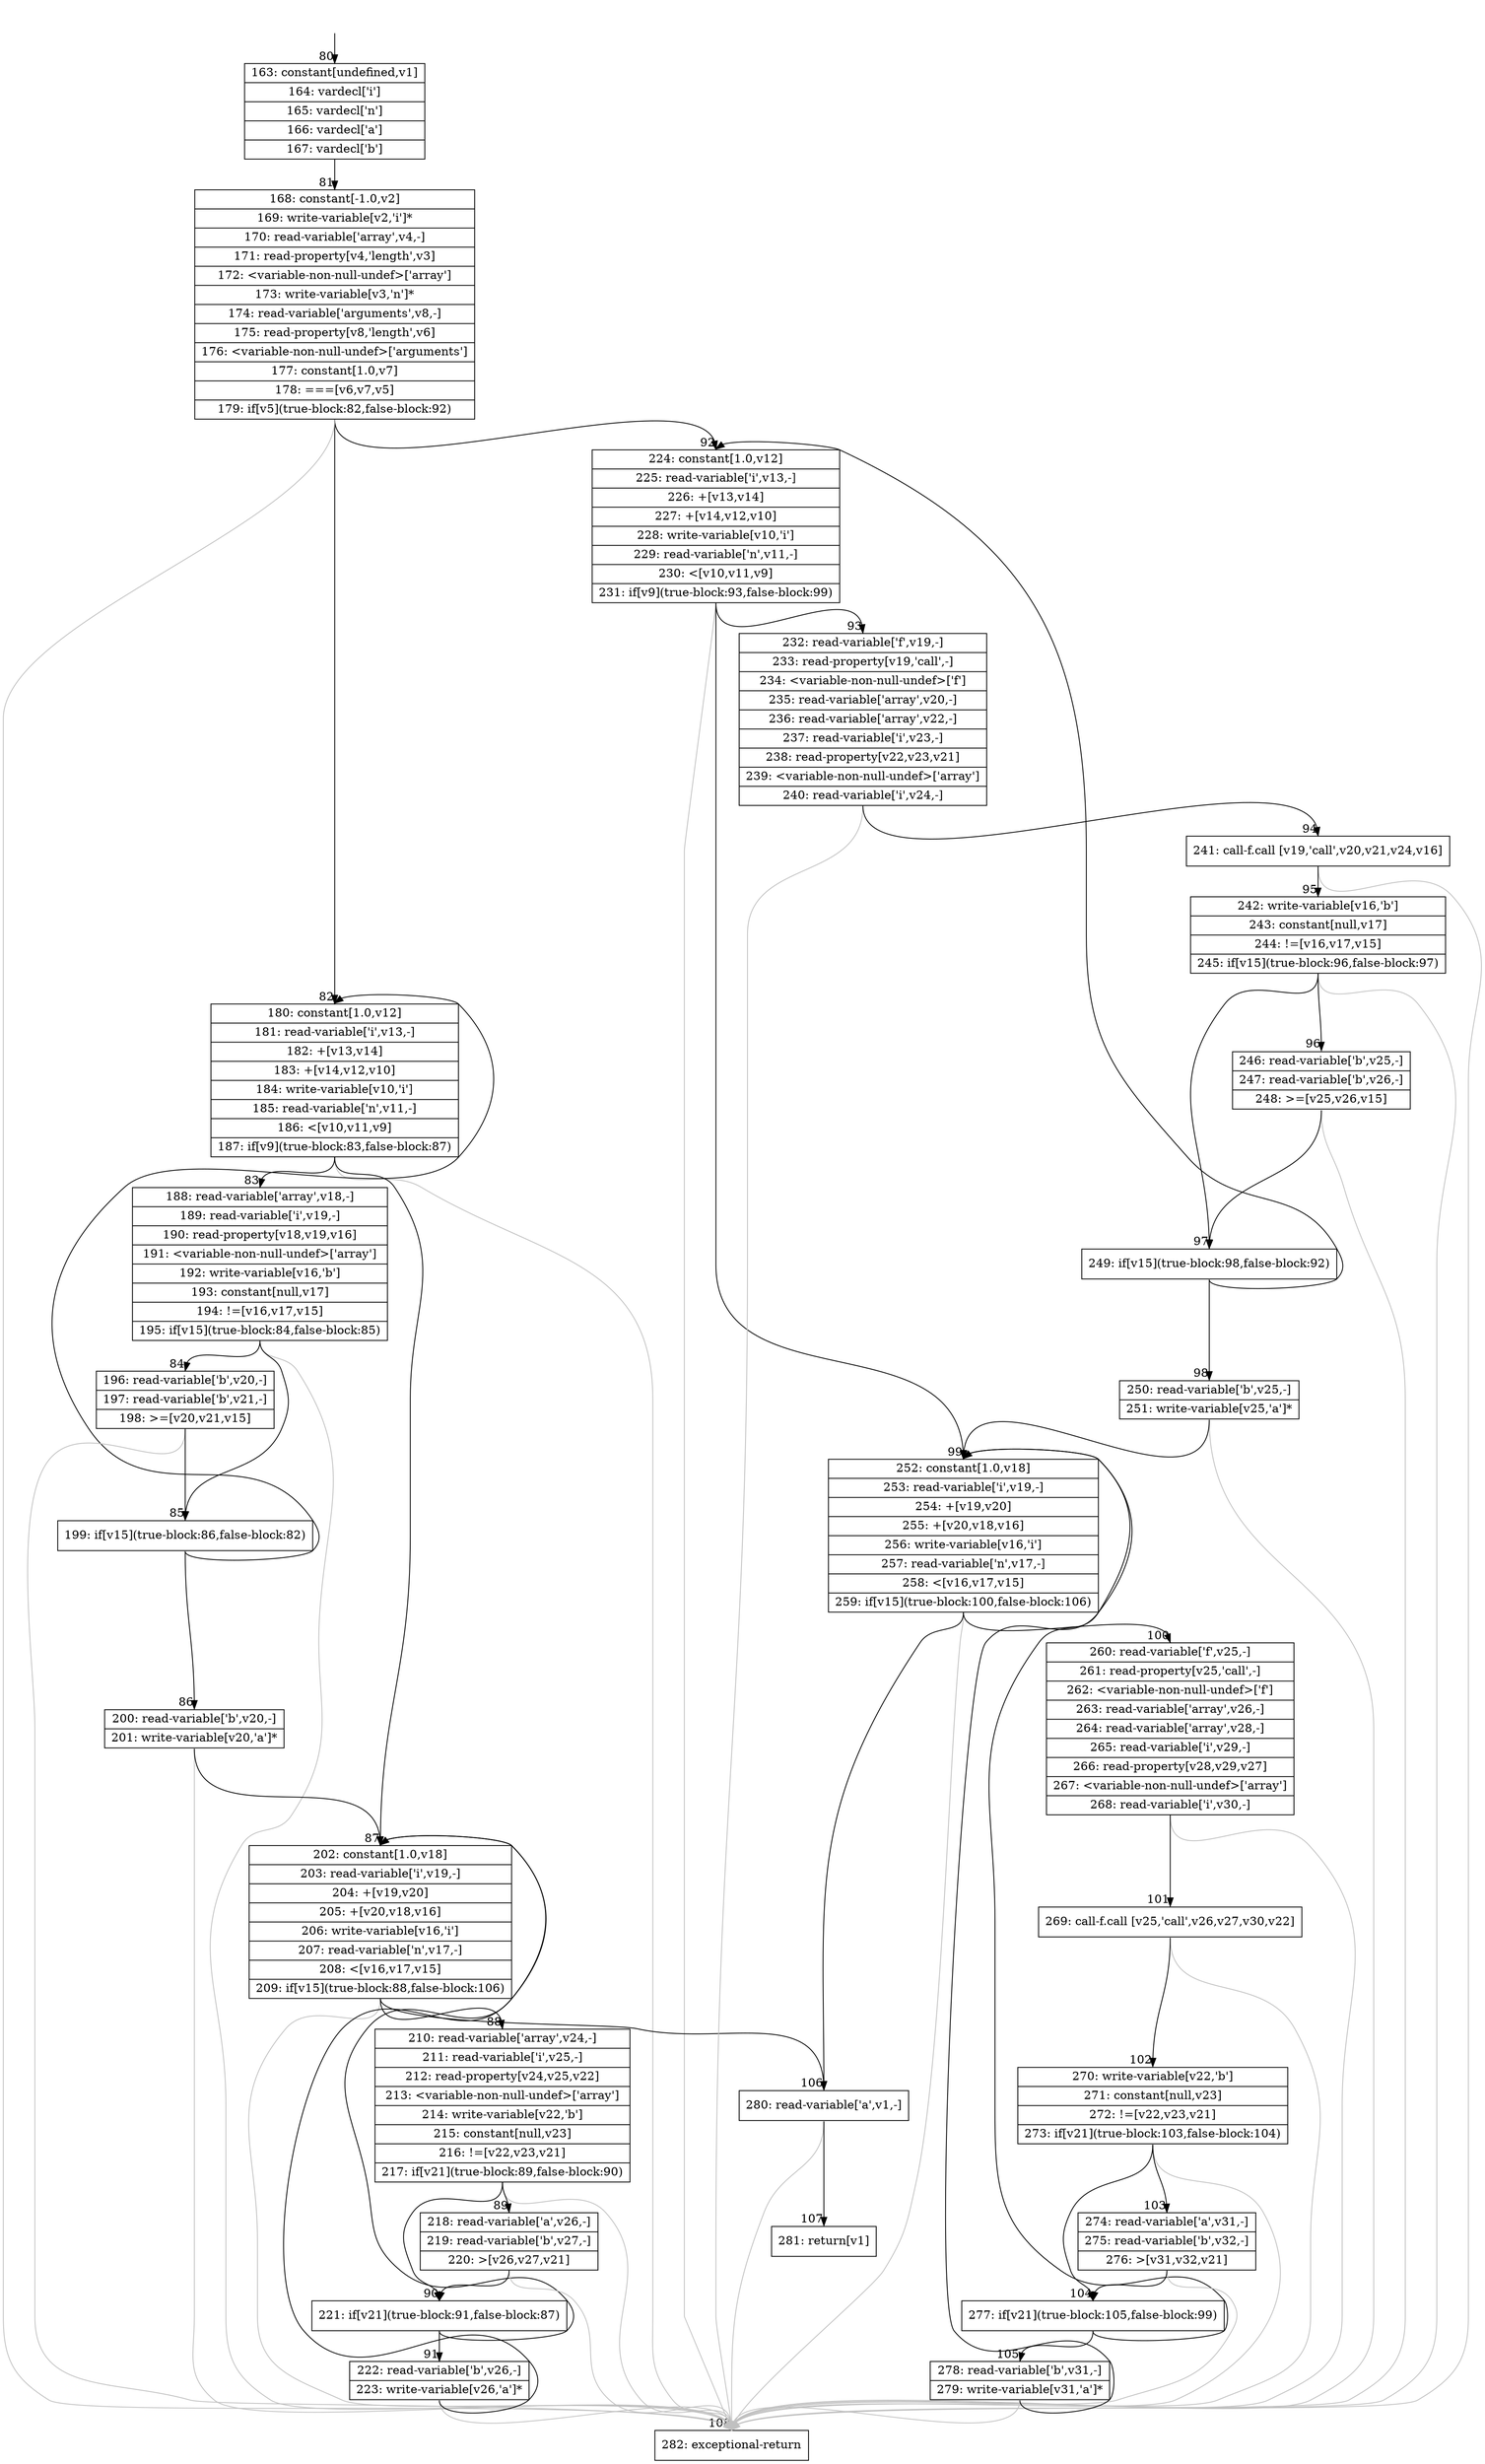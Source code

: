 digraph {
rankdir="TD"
BB_entry12[shape=none,label=""];
BB_entry12 -> BB80 [tailport=s, headport=n, headlabel="    80"]
BB80 [shape=record label="{163: constant[undefined,v1]|164: vardecl['i']|165: vardecl['n']|166: vardecl['a']|167: vardecl['b']}" ] 
BB80 -> BB81 [tailport=s, headport=n, headlabel="      81"]
BB81 [shape=record label="{168: constant[-1.0,v2]|169: write-variable[v2,'i']*|170: read-variable['array',v4,-]|171: read-property[v4,'length',v3]|172: \<variable-non-null-undef\>['array']|173: write-variable[v3,'n']*|174: read-variable['arguments',v8,-]|175: read-property[v8,'length',v6]|176: \<variable-non-null-undef\>['arguments']|177: constant[1.0,v7]|178: ===[v6,v7,v5]|179: if[v5](true-block:82,false-block:92)}" ] 
BB81 -> BB82 [tailport=s, headport=n, headlabel="      82"]
BB81 -> BB92 [tailport=s, headport=n, headlabel="      92"]
BB81 -> BB108 [tailport=s, headport=n, color=gray, headlabel="      108"]
BB82 [shape=record label="{180: constant[1.0,v12]|181: read-variable['i',v13,-]|182: +[v13,v14]|183: +[v14,v12,v10]|184: write-variable[v10,'i']|185: read-variable['n',v11,-]|186: \<[v10,v11,v9]|187: if[v9](true-block:83,false-block:87)}" ] 
BB82 -> BB83 [tailport=s, headport=n, headlabel="      83"]
BB82 -> BB87 [tailport=s, headport=n, headlabel="      87"]
BB82 -> BB108 [tailport=s, headport=n, color=gray]
BB83 [shape=record label="{188: read-variable['array',v18,-]|189: read-variable['i',v19,-]|190: read-property[v18,v19,v16]|191: \<variable-non-null-undef\>['array']|192: write-variable[v16,'b']|193: constant[null,v17]|194: !=[v16,v17,v15]|195: if[v15](true-block:84,false-block:85)}" ] 
BB83 -> BB85 [tailport=s, headport=n, headlabel="      85"]
BB83 -> BB84 [tailport=s, headport=n, headlabel="      84"]
BB83 -> BB108 [tailport=s, headport=n, color=gray]
BB84 [shape=record label="{196: read-variable['b',v20,-]|197: read-variable['b',v21,-]|198: \>=[v20,v21,v15]}" ] 
BB84 -> BB85 [tailport=s, headport=n]
BB84 -> BB108 [tailport=s, headport=n, color=gray]
BB85 [shape=record label="{199: if[v15](true-block:86,false-block:82)}" ] 
BB85 -> BB86 [tailport=s, headport=n, headlabel="      86"]
BB85 -> BB82 [tailport=s, headport=n]
BB86 [shape=record label="{200: read-variable['b',v20,-]|201: write-variable[v20,'a']*}" ] 
BB86 -> BB87 [tailport=s, headport=n]
BB86 -> BB108 [tailport=s, headport=n, color=gray]
BB87 [shape=record label="{202: constant[1.0,v18]|203: read-variable['i',v19,-]|204: +[v19,v20]|205: +[v20,v18,v16]|206: write-variable[v16,'i']|207: read-variable['n',v17,-]|208: \<[v16,v17,v15]|209: if[v15](true-block:88,false-block:106)}" ] 
BB87 -> BB88 [tailport=s, headport=n, headlabel="      88"]
BB87 -> BB106 [tailport=s, headport=n, headlabel="      106"]
BB87 -> BB108 [tailport=s, headport=n, color=gray]
BB88 [shape=record label="{210: read-variable['array',v24,-]|211: read-variable['i',v25,-]|212: read-property[v24,v25,v22]|213: \<variable-non-null-undef\>['array']|214: write-variable[v22,'b']|215: constant[null,v23]|216: !=[v22,v23,v21]|217: if[v21](true-block:89,false-block:90)}" ] 
BB88 -> BB90 [tailport=s, headport=n, headlabel="      90"]
BB88 -> BB89 [tailport=s, headport=n, headlabel="      89"]
BB88 -> BB108 [tailport=s, headport=n, color=gray]
BB89 [shape=record label="{218: read-variable['a',v26,-]|219: read-variable['b',v27,-]|220: \>[v26,v27,v21]}" ] 
BB89 -> BB90 [tailport=s, headport=n]
BB89 -> BB108 [tailport=s, headport=n, color=gray]
BB90 [shape=record label="{221: if[v21](true-block:91,false-block:87)}" ] 
BB90 -> BB91 [tailport=s, headport=n, headlabel="      91"]
BB90 -> BB87 [tailport=s, headport=n]
BB91 [shape=record label="{222: read-variable['b',v26,-]|223: write-variable[v26,'a']*}" ] 
BB91 -> BB87 [tailport=s, headport=n]
BB91 -> BB108 [tailport=s, headport=n, color=gray]
BB92 [shape=record label="{224: constant[1.0,v12]|225: read-variable['i',v13,-]|226: +[v13,v14]|227: +[v14,v12,v10]|228: write-variable[v10,'i']|229: read-variable['n',v11,-]|230: \<[v10,v11,v9]|231: if[v9](true-block:93,false-block:99)}" ] 
BB92 -> BB93 [tailport=s, headport=n, headlabel="      93"]
BB92 -> BB99 [tailport=s, headport=n, headlabel="      99"]
BB92 -> BB108 [tailport=s, headport=n, color=gray]
BB93 [shape=record label="{232: read-variable['f',v19,-]|233: read-property[v19,'call',-]|234: \<variable-non-null-undef\>['f']|235: read-variable['array',v20,-]|236: read-variable['array',v22,-]|237: read-variable['i',v23,-]|238: read-property[v22,v23,v21]|239: \<variable-non-null-undef\>['array']|240: read-variable['i',v24,-]}" ] 
BB93 -> BB94 [tailport=s, headport=n, headlabel="      94"]
BB93 -> BB108 [tailport=s, headport=n, color=gray]
BB94 [shape=record label="{241: call-f.call [v19,'call',v20,v21,v24,v16]}" ] 
BB94 -> BB95 [tailport=s, headport=n, headlabel="      95"]
BB94 -> BB108 [tailport=s, headport=n, color=gray]
BB95 [shape=record label="{242: write-variable[v16,'b']|243: constant[null,v17]|244: !=[v16,v17,v15]|245: if[v15](true-block:96,false-block:97)}" ] 
BB95 -> BB97 [tailport=s, headport=n, headlabel="      97"]
BB95 -> BB96 [tailport=s, headport=n, headlabel="      96"]
BB95 -> BB108 [tailport=s, headport=n, color=gray]
BB96 [shape=record label="{246: read-variable['b',v25,-]|247: read-variable['b',v26,-]|248: \>=[v25,v26,v15]}" ] 
BB96 -> BB97 [tailport=s, headport=n]
BB96 -> BB108 [tailport=s, headport=n, color=gray]
BB97 [shape=record label="{249: if[v15](true-block:98,false-block:92)}" ] 
BB97 -> BB98 [tailport=s, headport=n, headlabel="      98"]
BB97 -> BB92 [tailport=s, headport=n]
BB98 [shape=record label="{250: read-variable['b',v25,-]|251: write-variable[v25,'a']*}" ] 
BB98 -> BB99 [tailport=s, headport=n]
BB98 -> BB108 [tailport=s, headport=n, color=gray]
BB99 [shape=record label="{252: constant[1.0,v18]|253: read-variable['i',v19,-]|254: +[v19,v20]|255: +[v20,v18,v16]|256: write-variable[v16,'i']|257: read-variable['n',v17,-]|258: \<[v16,v17,v15]|259: if[v15](true-block:100,false-block:106)}" ] 
BB99 -> BB100 [tailport=s, headport=n, headlabel="      100"]
BB99 -> BB106 [tailport=s, headport=n]
BB99 -> BB108 [tailport=s, headport=n, color=gray]
BB100 [shape=record label="{260: read-variable['f',v25,-]|261: read-property[v25,'call',-]|262: \<variable-non-null-undef\>['f']|263: read-variable['array',v26,-]|264: read-variable['array',v28,-]|265: read-variable['i',v29,-]|266: read-property[v28,v29,v27]|267: \<variable-non-null-undef\>['array']|268: read-variable['i',v30,-]}" ] 
BB100 -> BB101 [tailport=s, headport=n, headlabel="      101"]
BB100 -> BB108 [tailport=s, headport=n, color=gray]
BB101 [shape=record label="{269: call-f.call [v25,'call',v26,v27,v30,v22]}" ] 
BB101 -> BB102 [tailport=s, headport=n, headlabel="      102"]
BB101 -> BB108 [tailport=s, headport=n, color=gray]
BB102 [shape=record label="{270: write-variable[v22,'b']|271: constant[null,v23]|272: !=[v22,v23,v21]|273: if[v21](true-block:103,false-block:104)}" ] 
BB102 -> BB104 [tailport=s, headport=n, headlabel="      104"]
BB102 -> BB103 [tailport=s, headport=n, headlabel="      103"]
BB102 -> BB108 [tailport=s, headport=n, color=gray]
BB103 [shape=record label="{274: read-variable['a',v31,-]|275: read-variable['b',v32,-]|276: \>[v31,v32,v21]}" ] 
BB103 -> BB104 [tailport=s, headport=n]
BB103 -> BB108 [tailport=s, headport=n, color=gray]
BB104 [shape=record label="{277: if[v21](true-block:105,false-block:99)}" ] 
BB104 -> BB105 [tailport=s, headport=n, headlabel="      105"]
BB104 -> BB99 [tailport=s, headport=n]
BB105 [shape=record label="{278: read-variable['b',v31,-]|279: write-variable[v31,'a']*}" ] 
BB105 -> BB99 [tailport=s, headport=n]
BB105 -> BB108 [tailport=s, headport=n, color=gray]
BB106 [shape=record label="{280: read-variable['a',v1,-]}" ] 
BB106 -> BB107 [tailport=s, headport=n, headlabel="      107"]
BB106 -> BB108 [tailport=s, headport=n, color=gray]
BB107 [shape=record label="{281: return[v1]}" ] 
BB108 [shape=record label="{282: exceptional-return}" ] 
//#$~ 67
}
